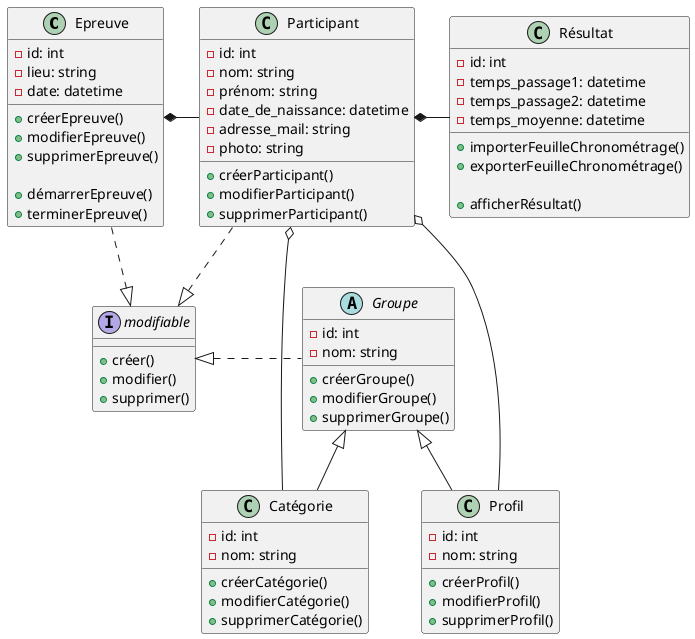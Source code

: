 @startuml championnat_ski

class Epreuve{
    - id: int
    - lieu: string
    - date: datetime

    + créerEpreuve()
    + modifierEpreuve()
    + supprimerEpreuve()

    + démarrerEpreuve()
    + terminerEpreuve()

 
}

class Participant{
    - id: int
    - nom: string
    - prénom: string
    - date_de_naissance: datetime
    - adresse_mail: string
    - photo: string

    + créerParticipant()
    + modifierParticipant()
    + supprimerParticipant()

}

class Résultat{
    - id: int
    - temps_passage1: datetime
    - temps_passage2: datetime
    - temps_moyenne: datetime

    + importerFeuilleChronométrage()
    + exporterFeuilleChronométrage()

    + afficherRésultat()
}

abstract class Groupe{
    - id: int
    - nom: string

    + créerGroupe()
    + modifierGroupe()
    + supprimerGroupe()
}

class Catégorie{
    - id: int
    - nom: string

    + créerCatégorie()
    + modifierCatégorie()
    + supprimerCatégorie()
}

class Profil{
    - id: int
    - nom: string
    
    + créerProfil()
    + modifierProfil()
    + supprimerProfil()
}


interface modifiable
{
    + créer()
    + modifier()
    + supprimer()
}

Epreuve .right.|> modifiable
Participant ..|> modifiable
Groupe .left.|> modifiable
Groupe <|-- Catégorie
Groupe <|-- Profil
Epreuve *-right- Participant
Participant *-right- Résultat
Participant o-- Profil
Participant o-- Catégorie

 
@enduml
